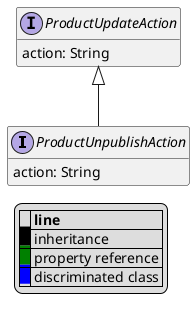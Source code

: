 @startuml

hide empty fields
hide empty methods
legend
|= |= line |
|<back:black>   </back>| inheritance |
|<back:green>   </back>| property reference |
|<back:blue>   </back>| discriminated class |
endlegend
interface ProductUnpublishAction [[ProductUnpublishAction.svg]] extends ProductUpdateAction {
    action: String
}
interface ProductUpdateAction [[ProductUpdateAction.svg]]  {
    action: String
}





@enduml
